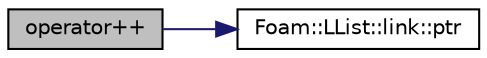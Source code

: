 digraph "operator++"
{
  bgcolor="transparent";
  edge [fontname="Helvetica",fontsize="10",labelfontname="Helvetica",labelfontsize="10"];
  node [fontname="Helvetica",fontsize="10",shape=record];
  rankdir="LR";
  Node1 [label="operator++",height=0.2,width=0.4,color="black", fillcolor="grey75", style="filled" fontcolor="black"];
  Node1 -> Node2 [color="midnightblue",fontsize="10",style="solid",fontname="Helvetica"];
  Node2 [label="Foam::LList::link::ptr",height=0.2,width=0.4,color="black",URL="$structFoam_1_1LList_1_1link.html#aa3b6e0c3f02a6128e91ecad878e6c095",tooltip="Dereference LListBase::link to obtain address of stored object. "];
}
